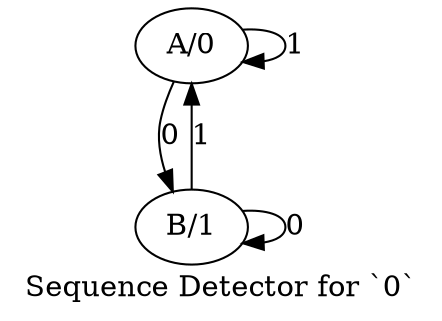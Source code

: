 digraph "" {
	graph [label="Sequence Detector for `0`"];
	"A/0" -> "A/0" [key=0,
	label=1];
"A/0" -> "B/1" [key=0,
label=0];
"B/1" -> "A/0" [key=0,
label=1];
"B/1" -> "B/1" [key=0,
label=0];
}

